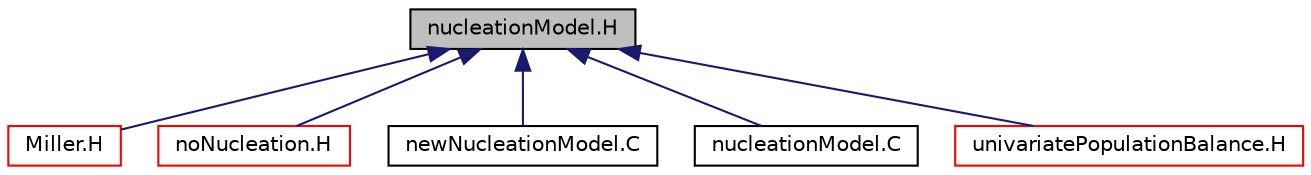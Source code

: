digraph "nucleationModel.H"
{
  bgcolor="transparent";
  edge [fontname="Helvetica",fontsize="10",labelfontname="Helvetica",labelfontsize="10"];
  node [fontname="Helvetica",fontsize="10",shape=record];
  Node1 [label="nucleationModel.H",height=0.2,width=0.4,color="black", fillcolor="grey75", style="filled", fontcolor="black"];
  Node1 -> Node2 [dir="back",color="midnightblue",fontsize="10",style="solid",fontname="Helvetica"];
  Node2 [label="Miller.H",height=0.2,width=0.4,color="red",URL="$a00466.html"];
  Node1 -> Node3 [dir="back",color="midnightblue",fontsize="10",style="solid",fontname="Helvetica"];
  Node3 [label="noNucleation.H",height=0.2,width=0.4,color="red",URL="$a00554.html"];
  Node1 -> Node4 [dir="back",color="midnightblue",fontsize="10",style="solid",fontname="Helvetica"];
  Node4 [label="newNucleationModel.C",height=0.2,width=0.4,color="black",URL="$a00521.html"];
  Node1 -> Node5 [dir="back",color="midnightblue",fontsize="10",style="solid",fontname="Helvetica"];
  Node5 [label="nucleationModel.C",height=0.2,width=0.4,color="black",URL="$a00567.html"];
  Node1 -> Node6 [dir="back",color="midnightblue",fontsize="10",style="solid",fontname="Helvetica"];
  Node6 [label="univariatePopulationBalance.H",height=0.2,width=0.4,color="red",URL="$a00695.html"];
}
